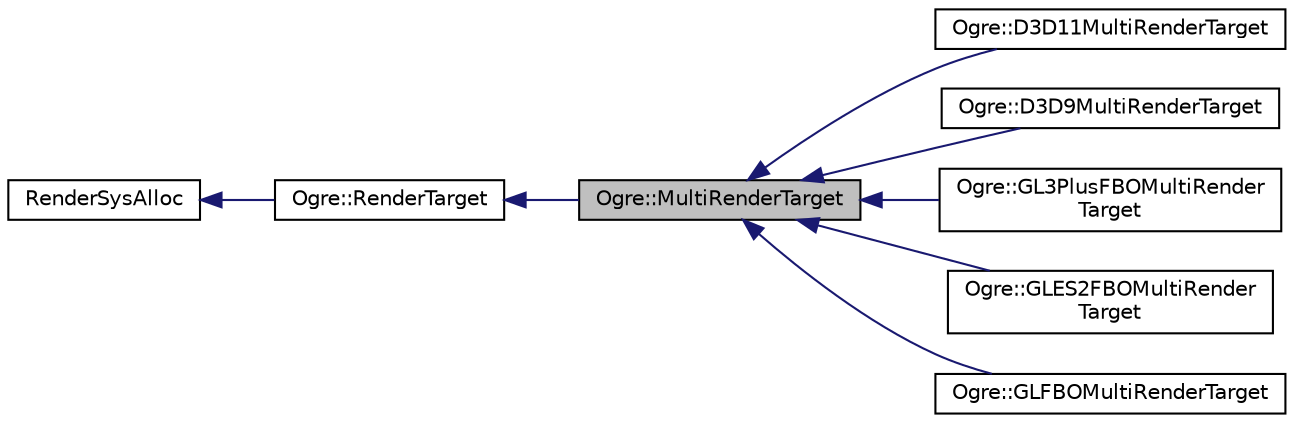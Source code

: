digraph "Ogre::MultiRenderTarget"
{
  bgcolor="transparent";
  edge [fontname="Helvetica",fontsize="10",labelfontname="Helvetica",labelfontsize="10"];
  node [fontname="Helvetica",fontsize="10",shape=record];
  rankdir="LR";
  Node0 [label="Ogre::MultiRenderTarget",height=0.2,width=0.4,color="black", fillcolor="grey75", style="filled", fontcolor="black"];
  Node1 -> Node0 [dir="back",color="midnightblue",fontsize="10",style="solid",fontname="Helvetica"];
  Node1 [label="Ogre::RenderTarget",height=0.2,width=0.4,color="black",URL="$class_ogre_1_1_render_target.html",tooltip="A &#39;canvas&#39; which can receive the results of a rendering operation. "];
  Node2 -> Node1 [dir="back",color="midnightblue",fontsize="10",style="solid",fontname="Helvetica"];
  Node2 [label="RenderSysAlloc",height=0.2,width=0.4,color="black",URL="$class_ogre_1_1_allocated_object.html"];
  Node0 -> Node3 [dir="back",color="midnightblue",fontsize="10",style="solid",fontname="Helvetica"];
  Node3 [label="Ogre::D3D11MultiRenderTarget",height=0.2,width=0.4,color="black",URL="$class_ogre_1_1_d3_d11_multi_render_target.html"];
  Node0 -> Node4 [dir="back",color="midnightblue",fontsize="10",style="solid",fontname="Helvetica"];
  Node4 [label="Ogre::D3D9MultiRenderTarget",height=0.2,width=0.4,color="black",URL="$class_ogre_1_1_d3_d9_multi_render_target.html"];
  Node0 -> Node5 [dir="back",color="midnightblue",fontsize="10",style="solid",fontname="Helvetica"];
  Node5 [label="Ogre::GL3PlusFBOMultiRender\lTarget",height=0.2,width=0.4,color="black",URL="$class_ogre_1_1_g_l3_plus_f_b_o_multi_render_target.html",tooltip="MultiRenderTarget for OpenGL. "];
  Node0 -> Node6 [dir="back",color="midnightblue",fontsize="10",style="solid",fontname="Helvetica"];
  Node6 [label="Ogre::GLES2FBOMultiRender\lTarget",height=0.2,width=0.4,color="black",URL="$class_ogre_1_1_g_l_e_s2_f_b_o_multi_render_target.html",tooltip="MultiRenderTarget for GL ES 2.x. "];
  Node0 -> Node7 [dir="back",color="midnightblue",fontsize="10",style="solid",fontname="Helvetica"];
  Node7 [label="Ogre::GLFBOMultiRenderTarget",height=0.2,width=0.4,color="black",URL="$class_ogre_1_1_g_l_f_b_o_multi_render_target.html",tooltip="MultiRenderTarget for GL. "];
}
